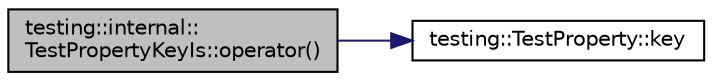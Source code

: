 digraph "testing::internal::TestPropertyKeyIs::operator()"
{
  edge [fontname="Helvetica",fontsize="10",labelfontname="Helvetica",labelfontsize="10"];
  node [fontname="Helvetica",fontsize="10",shape=record];
  rankdir="LR";
  Node2 [label="testing::internal::\lTestPropertyKeyIs::operator()",height=0.2,width=0.4,color="black", fillcolor="grey75", style="filled", fontcolor="black"];
  Node2 -> Node3 [color="midnightblue",fontsize="10",style="solid",fontname="Helvetica"];
  Node3 [label="testing::TestProperty::key",height=0.2,width=0.4,color="black", fillcolor="white", style="filled",URL="$d0/d27/classtesting_1_1_test_property.html#ad60435d4ad04ac030487d8998fc61c5f"];
}

